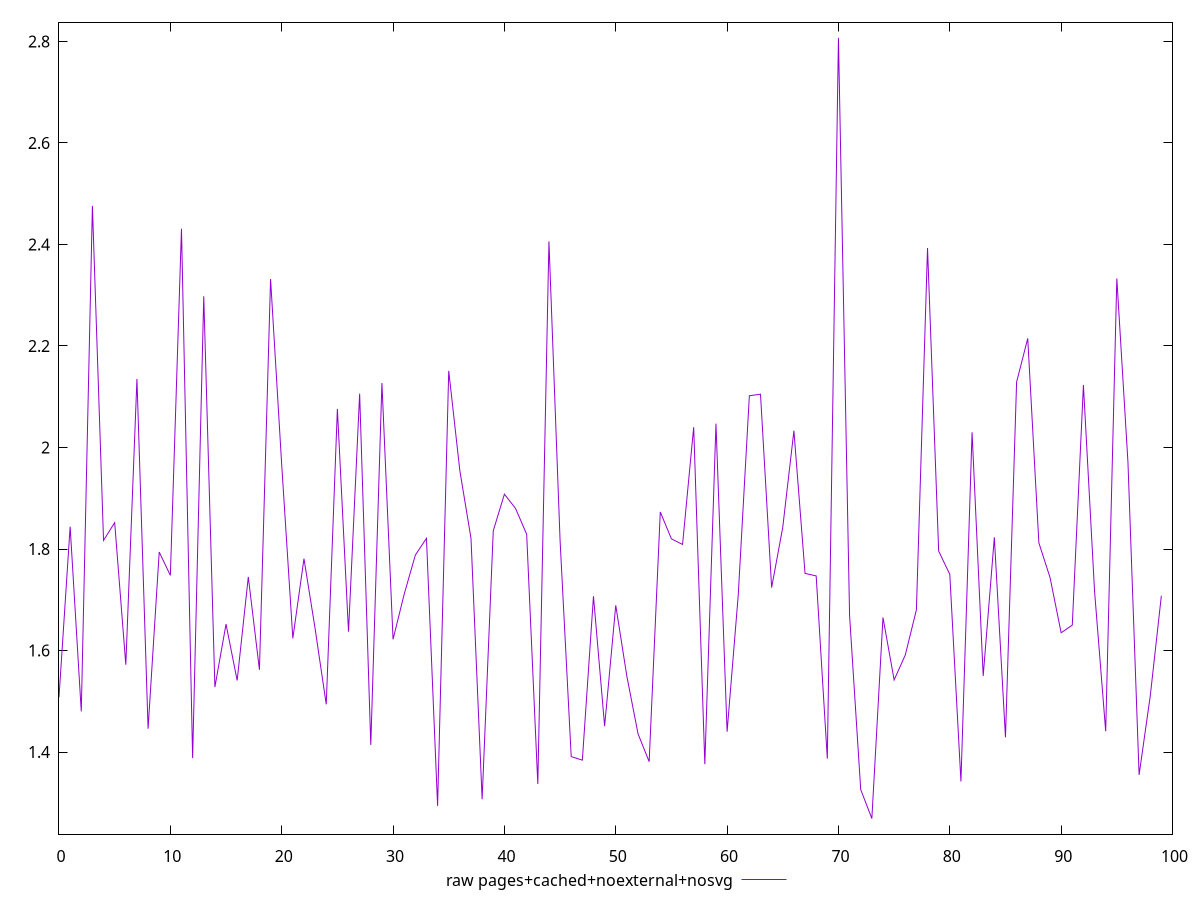 $_rawPagesCachedNoexternalNosvg <<EOF
1.508
1.844
1.48
2.476
1.817
1.852
1.572
2.1350000000000002
1.446
1.794
1.748
2.4309999999999996
1.388
2.298
1.528
1.652
1.541
1.7449999999999999
1.5619999999999998
2.332
1.9660000000000002
1.6239999999999999
1.781
1.643
1.4940000000000002
2.0759999999999996
1.637
2.106
1.414
2.127
1.622
1.711
1.788
1.821
1.294
2.151
1.9540000000000002
1.821
1.307
1.836
1.908
1.8800000000000003
1.829
1.337
2.406
1.8170000000000002
1.391
1.384
1.7069999999999999
1.4509999999999998
1.689
1.549
1.436
1.381
1.873
1.8200000000000003
1.8090000000000002
2.04
1.3760000000000001
2.047
1.44
1.709
2.102
2.105
1.7240000000000002
1.843
2.033
1.7519999999999998
1.7469999999999999
1.387
2.8070000000000004
1.6689999999999998
1.3259999999999998
1.269
1.665
1.542
1.591
1.68
2.3930000000000002
1.7959999999999998
1.7500000000000002
1.342
2.0300000000000002
1.55
1.823
1.429
2.129
2.215
1.8119999999999998
1.744
1.635
1.65
2.123
1.717
1.441
2.333
1.9709999999999999
1.355
1.51
1.7079999999999997
EOF
set key outside below
set terminal pngcairo
set output "report_00005_2020-11-02T22-26-11.212Z/server-response-time/pages+cached+noexternal+nosvg//raw.png"
set yrange [1.2382399999999998:2.8377600000000003]
plot $_rawPagesCachedNoexternalNosvg title "raw pages+cached+noexternal+nosvg" with line ,